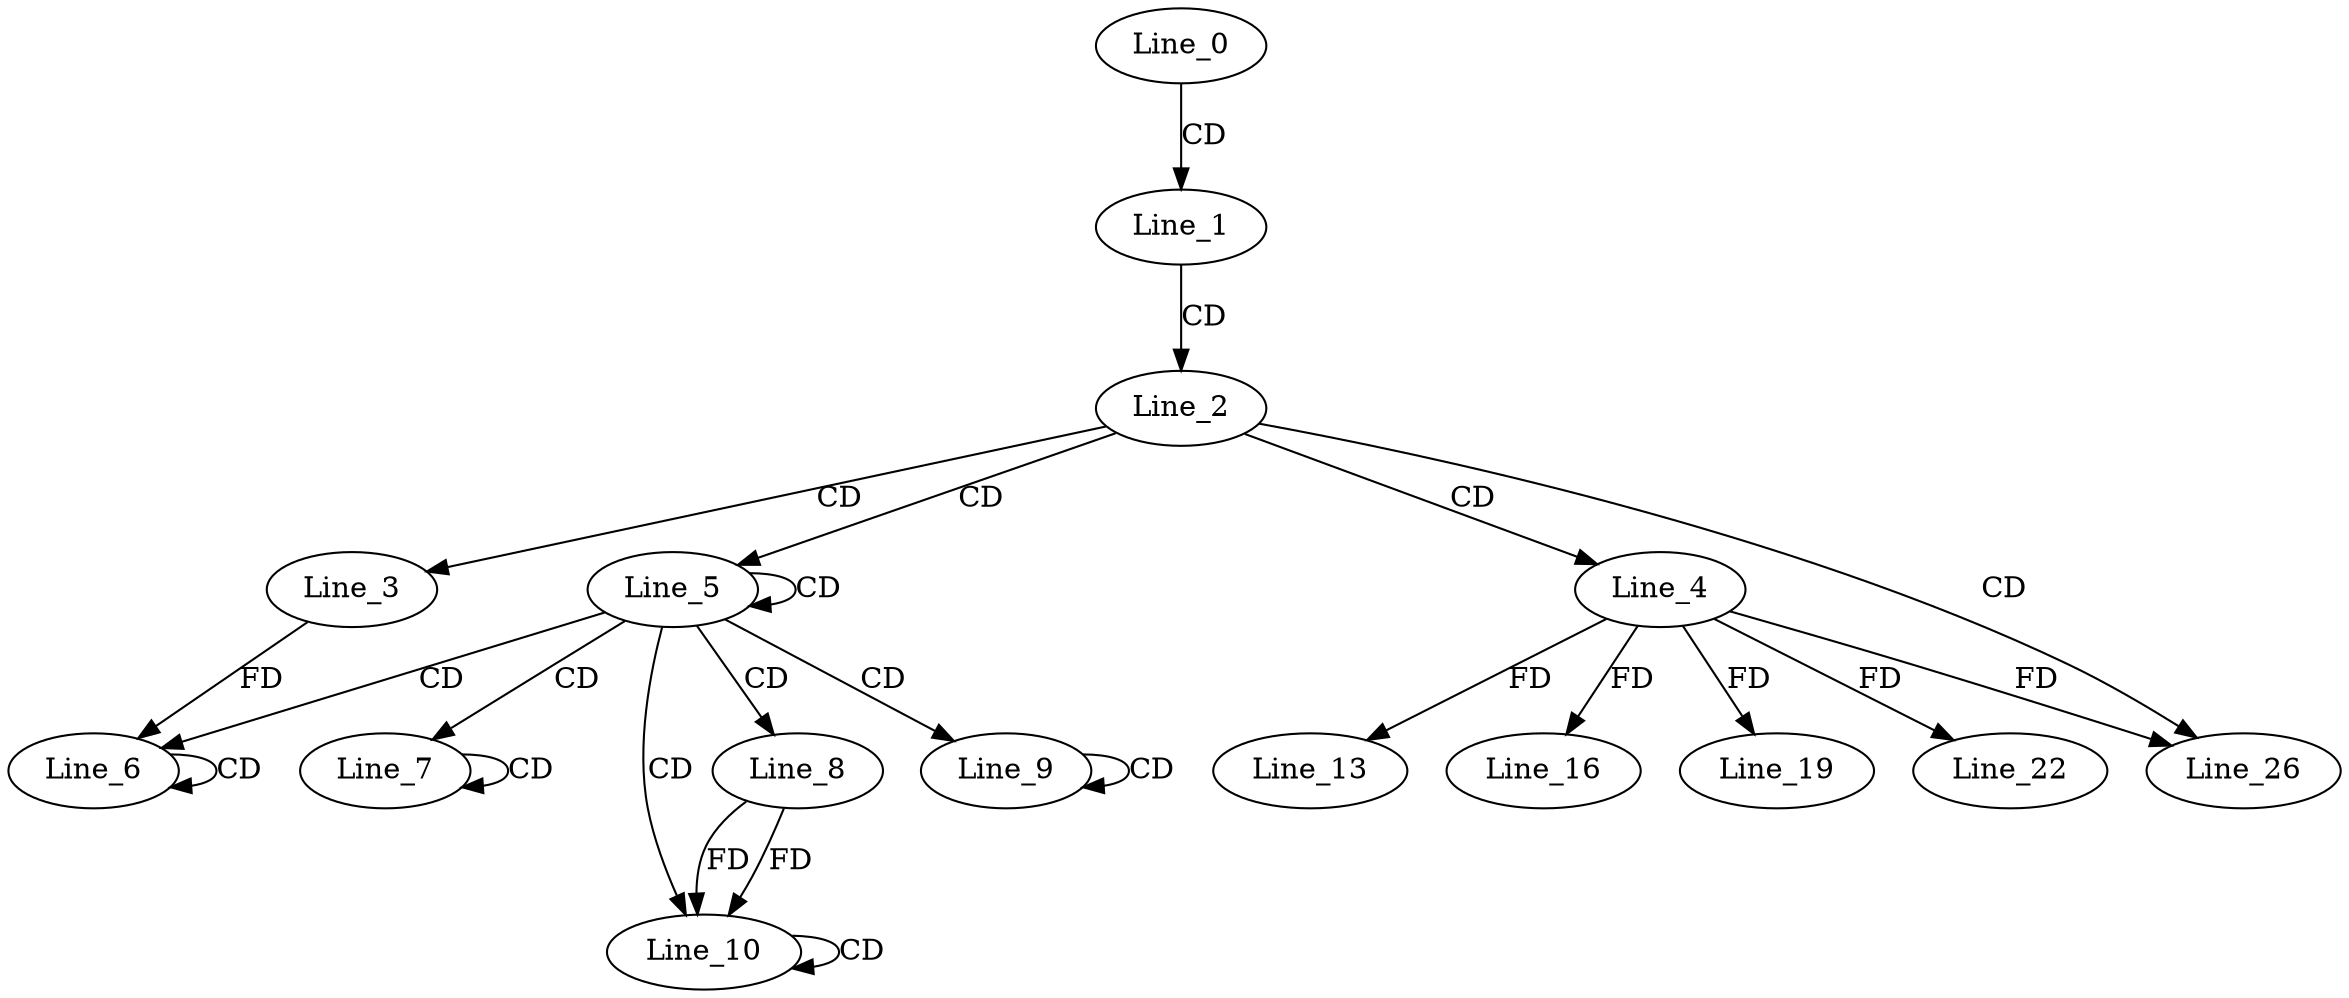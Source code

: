 digraph G {
  Line_0;
  Line_1;
  Line_2;
  Line_3;
  Line_4;
  Line_5;
  Line_6;
  Line_6;
  Line_6;
  Line_7;
  Line_7;
  Line_8;
  Line_9;
  Line_9;
  Line_10;
  Line_10;
  Line_13;
  Line_16;
  Line_19;
  Line_22;
  Line_26;
  Line_0 -> Line_1 [ label="CD" ];
  Line_1 -> Line_2 [ label="CD" ];
  Line_2 -> Line_3 [ label="CD" ];
  Line_2 -> Line_4 [ label="CD" ];
  Line_2 -> Line_5 [ label="CD" ];
  Line_5 -> Line_5 [ label="CD" ];
  Line_5 -> Line_6 [ label="CD" ];
  Line_6 -> Line_6 [ label="CD" ];
  Line_3 -> Line_6 [ label="FD" ];
  Line_5 -> Line_7 [ label="CD" ];
  Line_7 -> Line_7 [ label="CD" ];
  Line_5 -> Line_8 [ label="CD" ];
  Line_5 -> Line_9 [ label="CD" ];
  Line_9 -> Line_9 [ label="CD" ];
  Line_5 -> Line_10 [ label="CD" ];
  Line_8 -> Line_10 [ label="FD" ];
  Line_10 -> Line_10 [ label="CD" ];
  Line_8 -> Line_10 [ label="FD" ];
  Line_4 -> Line_13 [ label="FD" ];
  Line_4 -> Line_16 [ label="FD" ];
  Line_4 -> Line_19 [ label="FD" ];
  Line_4 -> Line_22 [ label="FD" ];
  Line_2 -> Line_26 [ label="CD" ];
  Line_4 -> Line_26 [ label="FD" ];
}
